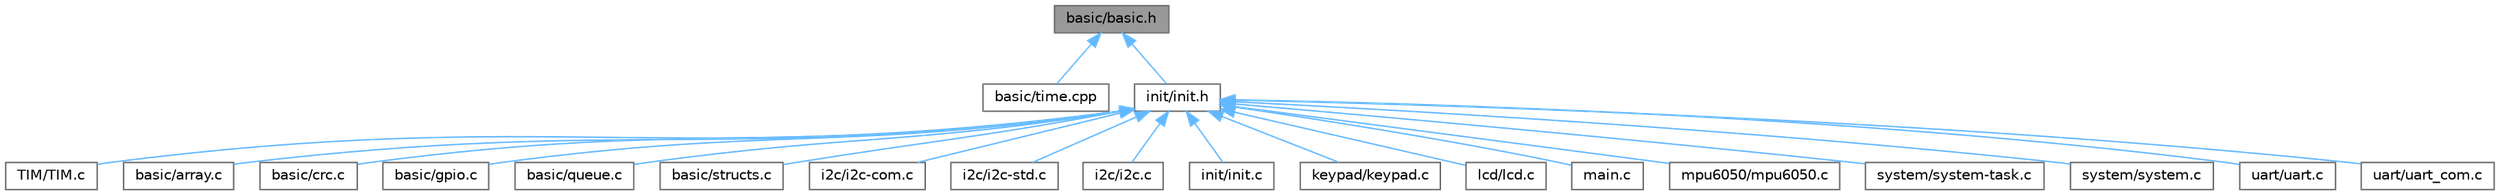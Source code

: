 digraph "basic/basic.h"
{
 // LATEX_PDF_SIZE
  bgcolor="transparent";
  edge [fontname=Helvetica,fontsize=10,labelfontname=Helvetica,labelfontsize=10];
  node [fontname=Helvetica,fontsize=10,shape=box,height=0.2,width=0.4];
  Node1 [label="basic/basic.h",height=0.2,width=0.4,color="gray40", fillcolor="grey60", style="filled", fontcolor="black",tooltip=" "];
  Node1 -> Node2 [dir="back",color="steelblue1",style="solid"];
  Node2 [label="basic/time.cpp",height=0.2,width=0.4,color="grey40", fillcolor="white", style="filled",URL="$time_8cpp.html",tooltip=" "];
  Node1 -> Node3 [dir="back",color="steelblue1",style="solid"];
  Node3 [label="init/init.h",height=0.2,width=0.4,color="grey40", fillcolor="white", style="filled",URL="$init_8h.html",tooltip=" "];
  Node3 -> Node4 [dir="back",color="steelblue1",style="solid"];
  Node4 [label="TIM/TIM.c",height=0.2,width=0.4,color="grey40", fillcolor="white", style="filled",URL="$TIM_8c.html",tooltip=" "];
  Node3 -> Node5 [dir="back",color="steelblue1",style="solid"];
  Node5 [label="basic/array.c",height=0.2,width=0.4,color="grey40", fillcolor="white", style="filled",URL="$array_8c.html",tooltip=" "];
  Node3 -> Node6 [dir="back",color="steelblue1",style="solid"];
  Node6 [label="basic/crc.c",height=0.2,width=0.4,color="grey40", fillcolor="white", style="filled",URL="$crc_8c.html",tooltip=" "];
  Node3 -> Node7 [dir="back",color="steelblue1",style="solid"];
  Node7 [label="basic/gpio.c",height=0.2,width=0.4,color="grey40", fillcolor="white", style="filled",URL="$gpio_8c.html",tooltip=" "];
  Node3 -> Node8 [dir="back",color="steelblue1",style="solid"];
  Node8 [label="basic/queue.c",height=0.2,width=0.4,color="grey40", fillcolor="white", style="filled",URL="$queue_8c.html",tooltip=" "];
  Node3 -> Node9 [dir="back",color="steelblue1",style="solid"];
  Node9 [label="basic/structs.c",height=0.2,width=0.4,color="grey40", fillcolor="white", style="filled",URL="$structs_8c.html",tooltip=" "];
  Node3 -> Node10 [dir="back",color="steelblue1",style="solid"];
  Node10 [label="i2c/i2c-com.c",height=0.2,width=0.4,color="grey40", fillcolor="white", style="filled",URL="$i2c-com_8c.html",tooltip=" "];
  Node3 -> Node11 [dir="back",color="steelblue1",style="solid"];
  Node11 [label="i2c/i2c-std.c",height=0.2,width=0.4,color="grey40", fillcolor="white", style="filled",URL="$i2c-std_8c.html",tooltip=" "];
  Node3 -> Node12 [dir="back",color="steelblue1",style="solid"];
  Node12 [label="i2c/i2c.c",height=0.2,width=0.4,color="grey40", fillcolor="white", style="filled",URL="$i2c_8c.html",tooltip=" "];
  Node3 -> Node13 [dir="back",color="steelblue1",style="solid"];
  Node13 [label="init/init.c",height=0.2,width=0.4,color="grey40", fillcolor="white", style="filled",URL="$init_8c.html",tooltip=" "];
  Node3 -> Node14 [dir="back",color="steelblue1",style="solid"];
  Node14 [label="keypad/keypad.c",height=0.2,width=0.4,color="grey40", fillcolor="white", style="filled",URL="$keypad_8c.html",tooltip=" "];
  Node3 -> Node15 [dir="back",color="steelblue1",style="solid"];
  Node15 [label="lcd/lcd.c",height=0.2,width=0.4,color="grey40", fillcolor="white", style="filled",URL="$lcd_8c.html",tooltip=" "];
  Node3 -> Node16 [dir="back",color="steelblue1",style="solid"];
  Node16 [label="main.c",height=0.2,width=0.4,color="grey40", fillcolor="white", style="filled",URL="$main_8c.html",tooltip=" "];
  Node3 -> Node17 [dir="back",color="steelblue1",style="solid"];
  Node17 [label="mpu6050/mpu6050.c",height=0.2,width=0.4,color="grey40", fillcolor="white", style="filled",URL="$mpu6050_8c.html",tooltip=" "];
  Node3 -> Node18 [dir="back",color="steelblue1",style="solid"];
  Node18 [label="system/system-task.c",height=0.2,width=0.4,color="grey40", fillcolor="white", style="filled",URL="$system-task_8c.html",tooltip=" "];
  Node3 -> Node19 [dir="back",color="steelblue1",style="solid"];
  Node19 [label="system/system.c",height=0.2,width=0.4,color="grey40", fillcolor="white", style="filled",URL="$system_8c.html",tooltip=" "];
  Node3 -> Node20 [dir="back",color="steelblue1",style="solid"];
  Node20 [label="uart/uart.c",height=0.2,width=0.4,color="grey40", fillcolor="white", style="filled",URL="$uart_8c.html",tooltip=" "];
  Node3 -> Node21 [dir="back",color="steelblue1",style="solid"];
  Node21 [label="uart/uart_com.c",height=0.2,width=0.4,color="grey40", fillcolor="white", style="filled",URL="$uart__com_8c.html",tooltip=" "];
}
